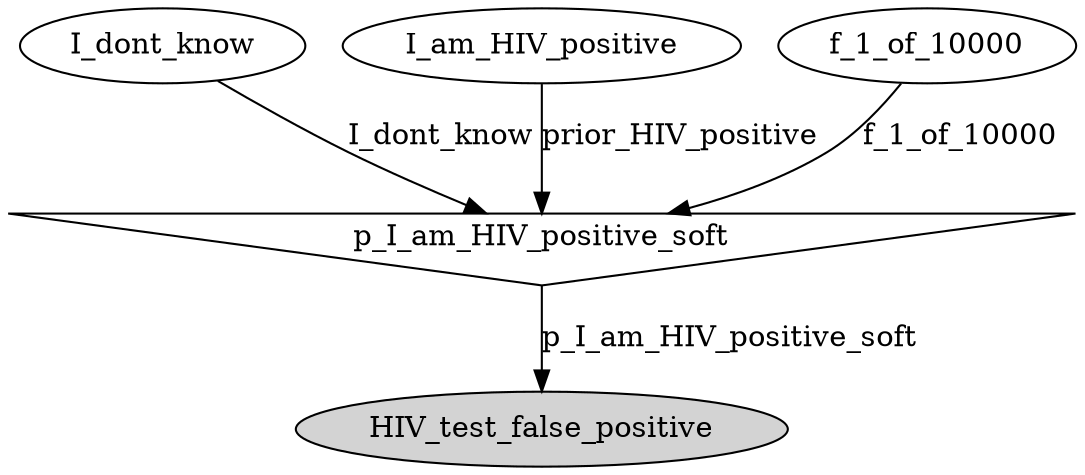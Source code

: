 digraph G {
p_I_am_HIV_positive_soft [shape=invtriangle];
I_dont_know;
I_dont_know -> p_I_am_HIV_positive_soft  [label=I_dont_know];
I_am_HIV_positive;
I_am_HIV_positive -> p_I_am_HIV_positive_soft  [label=prior_HIV_positive];
f_1_of_10000;
f_1_of_10000 -> p_I_am_HIV_positive_soft  [label=f_1_of_10000];
HIV_test_false_positive [style=filled];
p_I_am_HIV_positive_soft -> HIV_test_false_positive  [label=p_I_am_HIV_positive_soft];
}
